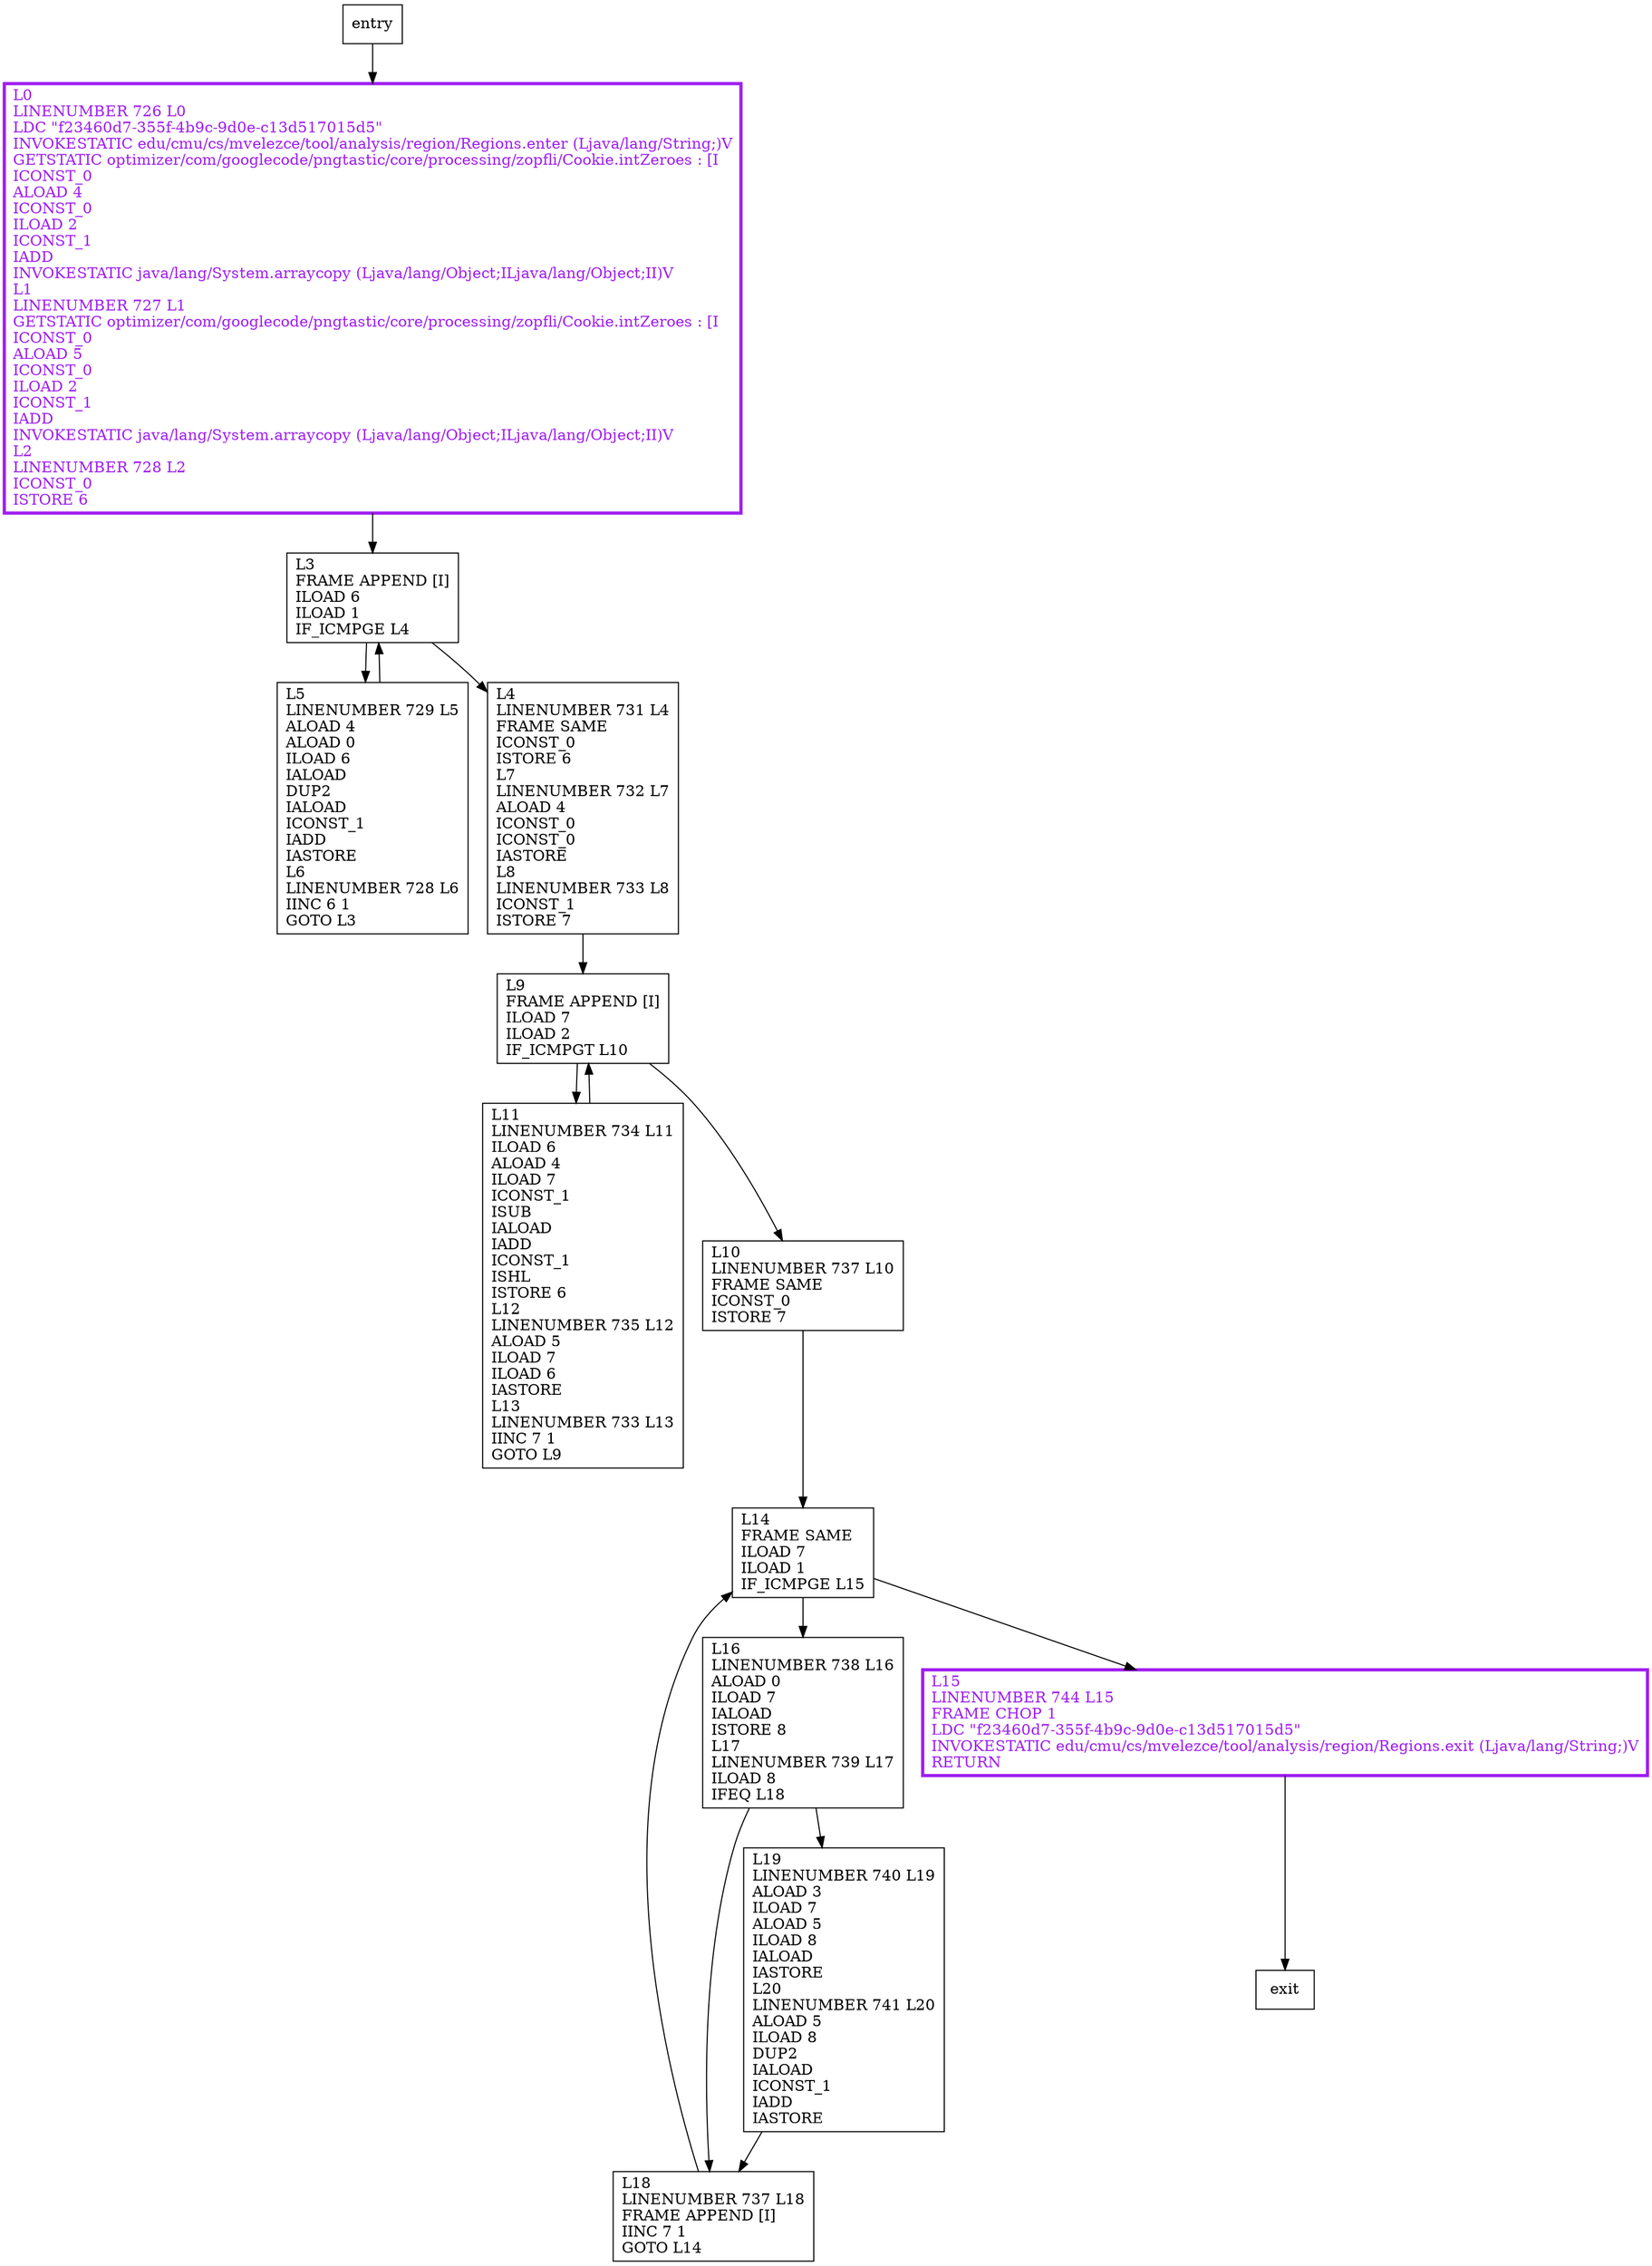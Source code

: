 digraph lengthsToSymbols {
node [shape=record];
749720240 [label="L9\lFRAME APPEND [I]\lILOAD 7\lILOAD 2\lIF_ICMPGT L10\l"];
356523360 [label="L0\lLINENUMBER 726 L0\lLDC \"f23460d7-355f-4b9c-9d0e-c13d517015d5\"\lINVOKESTATIC edu/cmu/cs/mvelezce/tool/analysis/region/Regions.enter (Ljava/lang/String;)V\lGETSTATIC optimizer/com/googlecode/pngtastic/core/processing/zopfli/Cookie.intZeroes : [I\lICONST_0\lALOAD 4\lICONST_0\lILOAD 2\lICONST_1\lIADD\lINVOKESTATIC java/lang/System.arraycopy (Ljava/lang/Object;ILjava/lang/Object;II)V\lL1\lLINENUMBER 727 L1\lGETSTATIC optimizer/com/googlecode/pngtastic/core/processing/zopfli/Cookie.intZeroes : [I\lICONST_0\lALOAD 5\lICONST_0\lILOAD 2\lICONST_1\lIADD\lINVOKESTATIC java/lang/System.arraycopy (Ljava/lang/Object;ILjava/lang/Object;II)V\lL2\lLINENUMBER 728 L2\lICONST_0\lISTORE 6\l"];
1210030419 [label="L5\lLINENUMBER 729 L5\lALOAD 4\lALOAD 0\lILOAD 6\lIALOAD\lDUP2\lIALOAD\lICONST_1\lIADD\lIASTORE\lL6\lLINENUMBER 728 L6\lIINC 6 1\lGOTO L3\l"];
407766507 [label="L11\lLINENUMBER 734 L11\lILOAD 6\lALOAD 4\lILOAD 7\lICONST_1\lISUB\lIALOAD\lIADD\lICONST_1\lISHL\lISTORE 6\lL12\lLINENUMBER 735 L12\lALOAD 5\lILOAD 7\lILOAD 6\lIASTORE\lL13\lLINENUMBER 733 L13\lIINC 7 1\lGOTO L9\l"];
1283490487 [label="L16\lLINENUMBER 738 L16\lALOAD 0\lILOAD 7\lIALOAD\lISTORE 8\lL17\lLINENUMBER 739 L17\lILOAD 8\lIFEQ L18\l"];
613001105 [label="L18\lLINENUMBER 737 L18\lFRAME APPEND [I]\lIINC 7 1\lGOTO L14\l"];
1377522490 [label="L14\lFRAME SAME\lILOAD 7\lILOAD 1\lIF_ICMPGE L15\l"];
133759735 [label="L4\lLINENUMBER 731 L4\lFRAME SAME\lICONST_0\lISTORE 6\lL7\lLINENUMBER 732 L7\lALOAD 4\lICONST_0\lICONST_0\lIASTORE\lL8\lLINENUMBER 733 L8\lICONST_1\lISTORE 7\l"];
1994513378 [label="L19\lLINENUMBER 740 L19\lALOAD 3\lILOAD 7\lALOAD 5\lILOAD 8\lIALOAD\lIASTORE\lL20\lLINENUMBER 741 L20\lALOAD 5\lILOAD 8\lDUP2\lIALOAD\lICONST_1\lIADD\lIASTORE\l"];
1121052012 [label="L3\lFRAME APPEND [I]\lILOAD 6\lILOAD 1\lIF_ICMPGE L4\l"];
1466911563 [label="L10\lLINENUMBER 737 L10\lFRAME SAME\lICONST_0\lISTORE 7\l"];
1629006028 [label="L15\lLINENUMBER 744 L15\lFRAME CHOP 1\lLDC \"f23460d7-355f-4b9c-9d0e-c13d517015d5\"\lINVOKESTATIC edu/cmu/cs/mvelezce/tool/analysis/region/Regions.exit (Ljava/lang/String;)V\lRETURN\l"];
entry;
exit;
407766507 -> 749720240;
1283490487 -> 613001105;
1283490487 -> 1994513378;
1377522490 -> 1283490487;
1377522490 -> 1629006028;
1994513378 -> 613001105;
1466911563 -> 1377522490;
1629006028 -> exit;
749720240 -> 407766507;
749720240 -> 1466911563;
entry -> 356523360;
356523360 -> 1121052012;
1210030419 -> 1121052012;
613001105 -> 1377522490;
133759735 -> 749720240;
1121052012 -> 1210030419;
1121052012 -> 133759735;
356523360[fontcolor="purple", penwidth=3, color="purple"];
1629006028[fontcolor="purple", penwidth=3, color="purple"];
}
